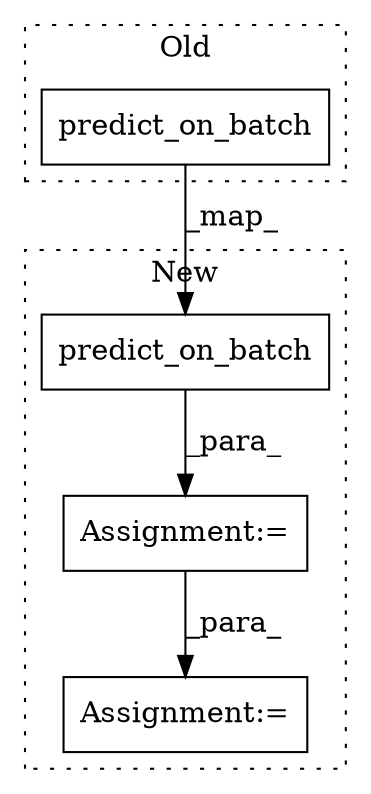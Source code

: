 digraph G {
subgraph cluster0 {
1 [label="predict_on_batch" a="32" s="2021,2039" l="17,1" shape="box"];
label = "Old";
style="dotted";
}
subgraph cluster1 {
2 [label="predict_on_batch" a="32" s="2208,2226" l="17,1" shape="box"];
3 [label="Assignment:=" a="7" s="2239" l="1" shape="box"];
4 [label="Assignment:=" a="7" s="2187" l="1" shape="box"];
label = "New";
style="dotted";
}
1 -> 2 [label="_map_"];
2 -> 4 [label="_para_"];
4 -> 3 [label="_para_"];
}